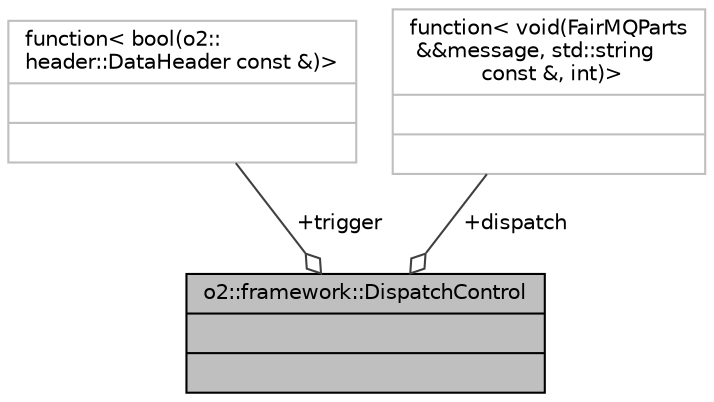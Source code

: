 digraph "o2::framework::DispatchControl"
{
 // INTERACTIVE_SVG=YES
  bgcolor="transparent";
  edge [fontname="Helvetica",fontsize="10",labelfontname="Helvetica",labelfontsize="10"];
  node [fontname="Helvetica",fontsize="10",shape=record];
  Node1 [label="{o2::framework::DispatchControl\n||}",height=0.2,width=0.4,color="black", fillcolor="grey75", style="filled", fontcolor="black"];
  Node2 -> Node1 [color="grey25",fontsize="10",style="solid",label=" +trigger" ,arrowhead="odiamond",fontname="Helvetica"];
  Node2 [label="{function\< bool(o2::\lheader::DataHeader const &)\>\n||}",height=0.2,width=0.4,color="grey75"];
  Node3 -> Node1 [color="grey25",fontsize="10",style="solid",label=" +dispatch" ,arrowhead="odiamond",fontname="Helvetica"];
  Node3 [label="{function\< void(FairMQParts\l &&message, std::string\l const &, int)\>\n||}",height=0.2,width=0.4,color="grey75"];
}
